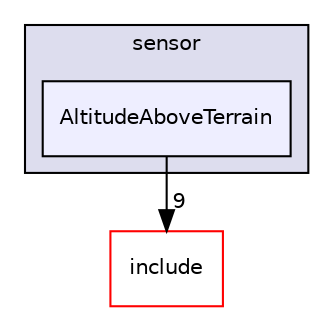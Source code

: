 digraph "/root/scrimmage/scrimmage/src/plugins/sensor/AltitudeAboveTerrain" {
  compound=true
  node [ fontsize="10", fontname="Helvetica"];
  edge [ labelfontsize="10", labelfontname="Helvetica"];
  subgraph clusterdir_2483af7b304531f76a0533eb422d3df1 {
    graph [ bgcolor="#ddddee", pencolor="black", label="sensor" fontname="Helvetica", fontsize="10", URL="dir_2483af7b304531f76a0533eb422d3df1.html"]
  dir_674bcf68485409cb04d5d30c1a5bd3a0 [shape=box, label="AltitudeAboveTerrain", style="filled", fillcolor="#eeeeff", pencolor="black", URL="dir_674bcf68485409cb04d5d30c1a5bd3a0.html"];
  }
  dir_d44c64559bbebec7f509842c48db8b23 [shape=box label="include" fillcolor="white" style="filled" color="red" URL="dir_d44c64559bbebec7f509842c48db8b23.html"];
  dir_674bcf68485409cb04d5d30c1a5bd3a0->dir_d44c64559bbebec7f509842c48db8b23 [headlabel="9", labeldistance=1.5 headhref="dir_000266_000004.html"];
}
